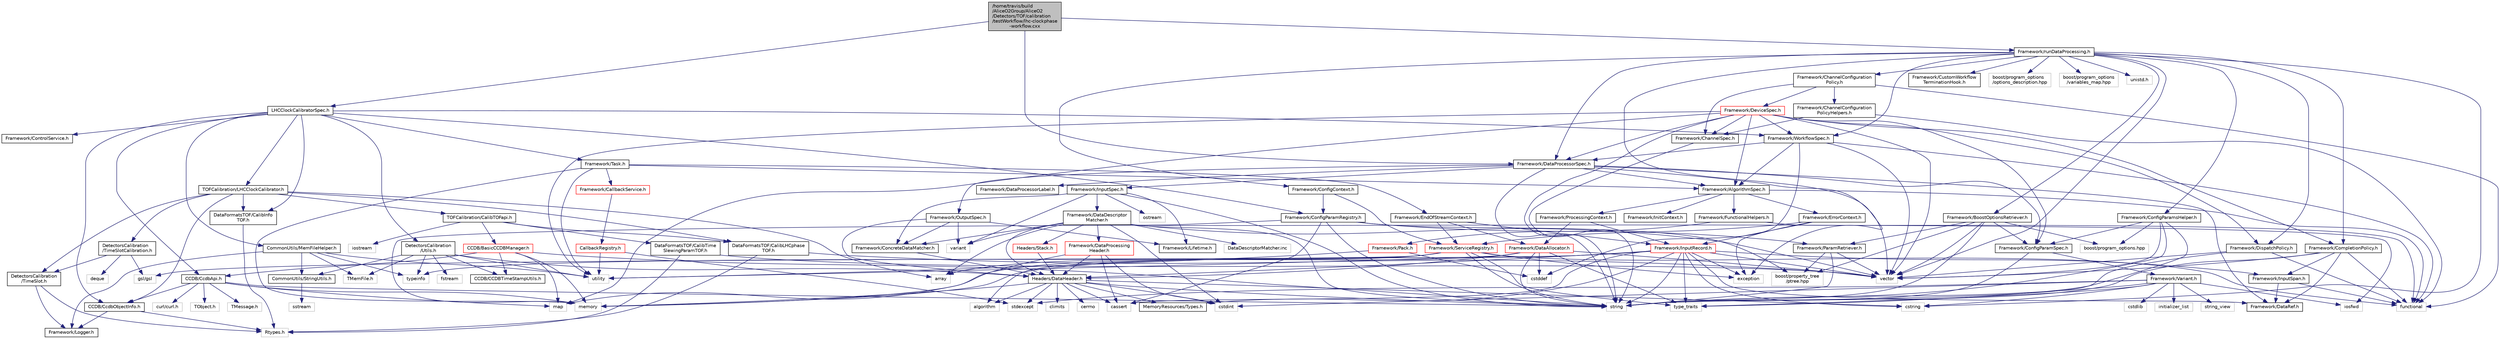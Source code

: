 digraph "/home/travis/build/AliceO2Group/AliceO2/Detectors/TOF/calibration/testWorkflow/lhc-clockphase-workflow.cxx"
{
 // INTERACTIVE_SVG=YES
  bgcolor="transparent";
  edge [fontname="Helvetica",fontsize="10",labelfontname="Helvetica",labelfontsize="10"];
  node [fontname="Helvetica",fontsize="10",shape=record];
  Node0 [label="/home/travis/build\l/AliceO2Group/AliceO2\l/Detectors/TOF/calibration\l/testWorkflow/lhc-clockphase\l-workflow.cxx",height=0.2,width=0.4,color="black", fillcolor="grey75", style="filled", fontcolor="black"];
  Node0 -> Node1 [color="midnightblue",fontsize="10",style="solid",fontname="Helvetica"];
  Node1 [label="Framework/DataProcessorSpec.h",height=0.2,width=0.4,color="black",URL="$d0/df4/DataProcessorSpec_8h.html"];
  Node1 -> Node2 [color="midnightblue",fontsize="10",style="solid",fontname="Helvetica"];
  Node2 [label="Framework/AlgorithmSpec.h",height=0.2,width=0.4,color="black",URL="$d0/d14/AlgorithmSpec_8h.html"];
  Node2 -> Node3 [color="midnightblue",fontsize="10",style="solid",fontname="Helvetica"];
  Node3 [label="Framework/ProcessingContext.h",height=0.2,width=0.4,color="black",URL="$de/d6a/ProcessingContext_8h.html"];
  Node3 -> Node4 [color="midnightblue",fontsize="10",style="solid",fontname="Helvetica"];
  Node4 [label="Framework/InputRecord.h",height=0.2,width=0.4,color="red",URL="$d6/d5c/InputRecord_8h.html"];
  Node4 -> Node5 [color="midnightblue",fontsize="10",style="solid",fontname="Helvetica"];
  Node5 [label="Framework/DataRef.h",height=0.2,width=0.4,color="black",URL="$d5/dfb/DataRef_8h.html"];
  Node4 -> Node81 [color="midnightblue",fontsize="10",style="solid",fontname="Helvetica"];
  Node81 [label="Framework/InputSpan.h",height=0.2,width=0.4,color="black",URL="$da/d0f/InputSpan_8h.html"];
  Node81 -> Node5 [color="midnightblue",fontsize="10",style="solid",fontname="Helvetica"];
  Node81 -> Node79 [color="midnightblue",fontsize="10",style="solid",fontname="Helvetica"];
  Node79 [label="functional",height=0.2,width=0.4,color="grey75"];
  Node4 -> Node17 [color="midnightblue",fontsize="10",style="solid",fontname="Helvetica"];
  Node17 [label="MemoryResources/Types.h",height=0.2,width=0.4,color="black",URL="$d7/df8/Types_8h.html"];
  Node4 -> Node42 [color="midnightblue",fontsize="10",style="solid",fontname="Helvetica"];
  Node42 [label="Headers/DataHeader.h",height=0.2,width=0.4,color="black",URL="$dc/dcd/DataHeader_8h.html"];
  Node42 -> Node43 [color="midnightblue",fontsize="10",style="solid",fontname="Helvetica"];
  Node43 [label="cstdint",height=0.2,width=0.4,color="grey75"];
  Node42 -> Node15 [color="midnightblue",fontsize="10",style="solid",fontname="Helvetica"];
  Node15 [label="memory",height=0.2,width=0.4,color="grey75"];
  Node42 -> Node44 [color="midnightblue",fontsize="10",style="solid",fontname="Helvetica"];
  Node44 [label="cassert",height=0.2,width=0.4,color="grey75"];
  Node42 -> Node45 [color="midnightblue",fontsize="10",style="solid",fontname="Helvetica"];
  Node45 [label="cstring",height=0.2,width=0.4,color="grey75"];
  Node42 -> Node46 [color="midnightblue",fontsize="10",style="solid",fontname="Helvetica"];
  Node46 [label="algorithm",height=0.2,width=0.4,color="grey75"];
  Node42 -> Node47 [color="midnightblue",fontsize="10",style="solid",fontname="Helvetica"];
  Node47 [label="stdexcept",height=0.2,width=0.4,color="grey75"];
  Node42 -> Node48 [color="midnightblue",fontsize="10",style="solid",fontname="Helvetica"];
  Node48 [label="string",height=0.2,width=0.4,color="grey75"];
  Node42 -> Node49 [color="midnightblue",fontsize="10",style="solid",fontname="Helvetica"];
  Node49 [label="climits",height=0.2,width=0.4,color="grey75"];
  Node42 -> Node17 [color="midnightblue",fontsize="10",style="solid",fontname="Helvetica"];
  Node42 -> Node50 [color="midnightblue",fontsize="10",style="solid",fontname="Helvetica"];
  Node50 [label="cerrno",height=0.2,width=0.4,color="grey75"];
  Node4 -> Node25 [color="midnightblue",fontsize="10",style="solid",fontname="Helvetica"];
  Node25 [label="gsl/gsl",height=0.2,width=0.4,color="grey75"];
  Node4 -> Node48 [color="midnightblue",fontsize="10",style="solid",fontname="Helvetica"];
  Node4 -> Node21 [color="midnightblue",fontsize="10",style="solid",fontname="Helvetica"];
  Node21 [label="vector",height=0.2,width=0.4,color="grey75"];
  Node4 -> Node45 [color="midnightblue",fontsize="10",style="solid",fontname="Helvetica"];
  Node4 -> Node44 [color="midnightblue",fontsize="10",style="solid",fontname="Helvetica"];
  Node4 -> Node84 [color="midnightblue",fontsize="10",style="solid",fontname="Helvetica"];
  Node84 [label="exception",height=0.2,width=0.4,color="grey75"];
  Node4 -> Node15 [color="midnightblue",fontsize="10",style="solid",fontname="Helvetica"];
  Node4 -> Node20 [color="midnightblue",fontsize="10",style="solid",fontname="Helvetica"];
  Node20 [label="type_traits",height=0.2,width=0.4,color="grey75"];
  Node3 -> Node85 [color="midnightblue",fontsize="10",style="solid",fontname="Helvetica"];
  Node85 [label="Framework/DataAllocator.h",height=0.2,width=0.4,color="red",URL="$d1/d28/DataAllocator_8h.html"];
  Node85 -> Node42 [color="midnightblue",fontsize="10",style="solid",fontname="Helvetica"];
  Node85 -> Node21 [color="midnightblue",fontsize="10",style="solid",fontname="Helvetica"];
  Node85 -> Node30 [color="midnightblue",fontsize="10",style="solid",fontname="Helvetica"];
  Node30 [label="map",height=0.2,width=0.4,color="grey75"];
  Node85 -> Node48 [color="midnightblue",fontsize="10",style="solid",fontname="Helvetica"];
  Node85 -> Node27 [color="midnightblue",fontsize="10",style="solid",fontname="Helvetica"];
  Node27 [label="utility",height=0.2,width=0.4,color="grey75"];
  Node85 -> Node20 [color="midnightblue",fontsize="10",style="solid",fontname="Helvetica"];
  Node85 -> Node80 [color="midnightblue",fontsize="10",style="solid",fontname="Helvetica"];
  Node80 [label="cstddef",height=0.2,width=0.4,color="grey75"];
  Node2 -> Node132 [color="midnightblue",fontsize="10",style="solid",fontname="Helvetica"];
  Node132 [label="Framework/ErrorContext.h",height=0.2,width=0.4,color="black",URL="$d7/dad/ErrorContext_8h.html"];
  Node132 -> Node4 [color="midnightblue",fontsize="10",style="solid",fontname="Helvetica"];
  Node132 -> Node133 [color="midnightblue",fontsize="10",style="solid",fontname="Helvetica"];
  Node133 [label="Framework/ServiceRegistry.h",height=0.2,width=0.4,color="red",URL="$d8/d17/ServiceRegistry_8h.html"];
  Node133 -> Node46 [color="midnightblue",fontsize="10",style="solid",fontname="Helvetica"];
  Node133 -> Node28 [color="midnightblue",fontsize="10",style="solid",fontname="Helvetica"];
  Node28 [label="array",height=0.2,width=0.4,color="grey75"];
  Node133 -> Node84 [color="midnightblue",fontsize="10",style="solid",fontname="Helvetica"];
  Node133 -> Node79 [color="midnightblue",fontsize="10",style="solid",fontname="Helvetica"];
  Node133 -> Node48 [color="midnightblue",fontsize="10",style="solid",fontname="Helvetica"];
  Node133 -> Node20 [color="midnightblue",fontsize="10",style="solid",fontname="Helvetica"];
  Node133 -> Node87 [color="midnightblue",fontsize="10",style="solid",fontname="Helvetica"];
  Node87 [label="typeinfo",height=0.2,width=0.4,color="grey75"];
  Node132 -> Node84 [color="midnightblue",fontsize="10",style="solid",fontname="Helvetica"];
  Node2 -> Node136 [color="midnightblue",fontsize="10",style="solid",fontname="Helvetica"];
  Node136 [label="Framework/InitContext.h",height=0.2,width=0.4,color="black",URL="$d4/d2b/InitContext_8h.html"];
  Node2 -> Node110 [color="midnightblue",fontsize="10",style="solid",fontname="Helvetica"];
  Node110 [label="Framework/FunctionalHelpers.h",height=0.2,width=0.4,color="black",URL="$de/d9b/FunctionalHelpers_8h.html"];
  Node110 -> Node109 [color="midnightblue",fontsize="10",style="solid",fontname="Helvetica"];
  Node109 [label="Framework/Pack.h",height=0.2,width=0.4,color="red",URL="$dd/dce/Pack_8h.html"];
  Node109 -> Node80 [color="midnightblue",fontsize="10",style="solid",fontname="Helvetica"];
  Node109 -> Node27 [color="midnightblue",fontsize="10",style="solid",fontname="Helvetica"];
  Node110 -> Node79 [color="midnightblue",fontsize="10",style="solid",fontname="Helvetica"];
  Node2 -> Node79 [color="midnightblue",fontsize="10",style="solid",fontname="Helvetica"];
  Node1 -> Node137 [color="midnightblue",fontsize="10",style="solid",fontname="Helvetica"];
  Node137 [label="Framework/ConfigParamSpec.h",height=0.2,width=0.4,color="black",URL="$d0/d1c/ConfigParamSpec_8h.html"];
  Node137 -> Node138 [color="midnightblue",fontsize="10",style="solid",fontname="Helvetica"];
  Node138 [label="Framework/Variant.h",height=0.2,width=0.4,color="black",URL="$de/d56/Variant_8h.html"];
  Node138 -> Node20 [color="midnightblue",fontsize="10",style="solid",fontname="Helvetica"];
  Node138 -> Node45 [color="midnightblue",fontsize="10",style="solid",fontname="Helvetica"];
  Node138 -> Node43 [color="midnightblue",fontsize="10",style="solid",fontname="Helvetica"];
  Node138 -> Node139 [color="midnightblue",fontsize="10",style="solid",fontname="Helvetica"];
  Node139 [label="cstdlib",height=0.2,width=0.4,color="grey75"];
  Node138 -> Node47 [color="midnightblue",fontsize="10",style="solid",fontname="Helvetica"];
  Node138 -> Node70 [color="midnightblue",fontsize="10",style="solid",fontname="Helvetica"];
  Node70 [label="iosfwd",height=0.2,width=0.4,color="grey75"];
  Node138 -> Node140 [color="midnightblue",fontsize="10",style="solid",fontname="Helvetica"];
  Node140 [label="initializer_list",height=0.2,width=0.4,color="grey75"];
  Node138 -> Node141 [color="midnightblue",fontsize="10",style="solid",fontname="Helvetica"];
  Node141 [label="string_view",height=0.2,width=0.4,color="grey75"];
  Node138 -> Node48 [color="midnightblue",fontsize="10",style="solid",fontname="Helvetica"];
  Node137 -> Node48 [color="midnightblue",fontsize="10",style="solid",fontname="Helvetica"];
  Node1 -> Node142 [color="midnightblue",fontsize="10",style="solid",fontname="Helvetica"];
  Node142 [label="Framework/DataProcessorLabel.h",height=0.2,width=0.4,color="black",URL="$d1/df2/DataProcessorLabel_8h.html"];
  Node1 -> Node5 [color="midnightblue",fontsize="10",style="solid",fontname="Helvetica"];
  Node1 -> Node54 [color="midnightblue",fontsize="10",style="solid",fontname="Helvetica"];
  Node54 [label="Framework/InputSpec.h",height=0.2,width=0.4,color="black",URL="$d5/d3f/InputSpec_8h.html"];
  Node54 -> Node51 [color="midnightblue",fontsize="10",style="solid",fontname="Helvetica"];
  Node51 [label="Framework/Lifetime.h",height=0.2,width=0.4,color="black",URL="$dc/dca/Lifetime_8h.html"];
  Node54 -> Node52 [color="midnightblue",fontsize="10",style="solid",fontname="Helvetica"];
  Node52 [label="Framework/ConcreteDataMatcher.h",height=0.2,width=0.4,color="black",URL="$d0/d1b/ConcreteDataMatcher_8h.html"];
  Node52 -> Node42 [color="midnightblue",fontsize="10",style="solid",fontname="Helvetica"];
  Node54 -> Node55 [color="midnightblue",fontsize="10",style="solid",fontname="Helvetica"];
  Node55 [label="Framework/DataDescriptor\lMatcher.h",height=0.2,width=0.4,color="black",URL="$d3/da3/DataDescriptorMatcher_8h.html"];
  Node55 -> Node52 [color="midnightblue",fontsize="10",style="solid",fontname="Helvetica"];
  Node55 -> Node56 [color="midnightblue",fontsize="10",style="solid",fontname="Helvetica"];
  Node56 [label="Framework/DataProcessing\lHeader.h",height=0.2,width=0.4,color="red",URL="$d6/dc9/DataProcessingHeader_8h.html"];
  Node56 -> Node42 [color="midnightblue",fontsize="10",style="solid",fontname="Helvetica"];
  Node56 -> Node43 [color="midnightblue",fontsize="10",style="solid",fontname="Helvetica"];
  Node56 -> Node15 [color="midnightblue",fontsize="10",style="solid",fontname="Helvetica"];
  Node56 -> Node44 [color="midnightblue",fontsize="10",style="solid",fontname="Helvetica"];
  Node55 -> Node42 [color="midnightblue",fontsize="10",style="solid",fontname="Helvetica"];
  Node55 -> Node59 [color="midnightblue",fontsize="10",style="solid",fontname="Helvetica"];
  Node59 [label="Headers/Stack.h",height=0.2,width=0.4,color="red",URL="$d4/d00/Headers_2include_2Headers_2Stack_8h.html"];
  Node59 -> Node42 [color="midnightblue",fontsize="10",style="solid",fontname="Helvetica"];
  Node55 -> Node28 [color="midnightblue",fontsize="10",style="solid",fontname="Helvetica"];
  Node55 -> Node43 [color="midnightblue",fontsize="10",style="solid",fontname="Helvetica"];
  Node55 -> Node70 [color="midnightblue",fontsize="10",style="solid",fontname="Helvetica"];
  Node55 -> Node48 [color="midnightblue",fontsize="10",style="solid",fontname="Helvetica"];
  Node55 -> Node53 [color="midnightblue",fontsize="10",style="solid",fontname="Helvetica"];
  Node53 [label="variant",height=0.2,width=0.4,color="grey75"];
  Node55 -> Node21 [color="midnightblue",fontsize="10",style="solid",fontname="Helvetica"];
  Node55 -> Node71 [color="midnightblue",fontsize="10",style="solid",fontname="Helvetica"];
  Node71 [label="DataDescriptorMatcher.inc",height=0.2,width=0.4,color="grey75"];
  Node54 -> Node48 [color="midnightblue",fontsize="10",style="solid",fontname="Helvetica"];
  Node54 -> Node72 [color="midnightblue",fontsize="10",style="solid",fontname="Helvetica"];
  Node72 [label="ostream",height=0.2,width=0.4,color="grey75"];
  Node54 -> Node53 [color="midnightblue",fontsize="10",style="solid",fontname="Helvetica"];
  Node1 -> Node41 [color="midnightblue",fontsize="10",style="solid",fontname="Helvetica"];
  Node41 [label="Framework/OutputSpec.h",height=0.2,width=0.4,color="black",URL="$db/d2d/OutputSpec_8h.html"];
  Node41 -> Node42 [color="midnightblue",fontsize="10",style="solid",fontname="Helvetica"];
  Node41 -> Node51 [color="midnightblue",fontsize="10",style="solid",fontname="Helvetica"];
  Node41 -> Node52 [color="midnightblue",fontsize="10",style="solid",fontname="Helvetica"];
  Node41 -> Node53 [color="midnightblue",fontsize="10",style="solid",fontname="Helvetica"];
  Node1 -> Node48 [color="midnightblue",fontsize="10",style="solid",fontname="Helvetica"];
  Node1 -> Node21 [color="midnightblue",fontsize="10",style="solid",fontname="Helvetica"];
  Node0 -> Node143 [color="midnightblue",fontsize="10",style="solid",fontname="Helvetica"];
  Node143 [label="LHCClockCalibratorSpec.h",height=0.2,width=0.4,color="black",URL="$d0/d37/LHCClockCalibratorSpec_8h.html",tooltip="Device to calibrate LHC clock phase using TOF data. "];
  Node143 -> Node144 [color="midnightblue",fontsize="10",style="solid",fontname="Helvetica"];
  Node144 [label="TOFCalibration/LHCClockCalibrator.h",height=0.2,width=0.4,color="black",URL="$da/d2b/LHCClockCalibrator_8h.html"];
  Node144 -> Node145 [color="midnightblue",fontsize="10",style="solid",fontname="Helvetica"];
  Node145 [label="DetectorsCalibration\l/TimeSlotCalibration.h",height=0.2,width=0.4,color="black",URL="$dc/df2/TimeSlotCalibration_8h.html"];
  Node145 -> Node146 [color="midnightblue",fontsize="10",style="solid",fontname="Helvetica"];
  Node146 [label="DetectorsCalibration\l/TimeSlot.h",height=0.2,width=0.4,color="black",URL="$dd/d77/TimeSlot_8h.html"];
  Node146 -> Node147 [color="midnightblue",fontsize="10",style="solid",fontname="Helvetica"];
  Node147 [label="Rtypes.h",height=0.2,width=0.4,color="grey75"];
  Node146 -> Node148 [color="midnightblue",fontsize="10",style="solid",fontname="Helvetica"];
  Node148 [label="Framework/Logger.h",height=0.2,width=0.4,color="black",URL="$dd/da4/Logger_8h.html"];
  Node145 -> Node149 [color="midnightblue",fontsize="10",style="solid",fontname="Helvetica"];
  Node149 [label="deque",height=0.2,width=0.4,color="grey75"];
  Node145 -> Node25 [color="midnightblue",fontsize="10",style="solid",fontname="Helvetica"];
  Node144 -> Node146 [color="midnightblue",fontsize="10",style="solid",fontname="Helvetica"];
  Node144 -> Node150 [color="midnightblue",fontsize="10",style="solid",fontname="Helvetica"];
  Node150 [label="DataFormatsTOF/CalibInfo\lTOF.h",height=0.2,width=0.4,color="black",URL="$d6/d9c/CalibInfoTOF_8h.html",tooltip="Class to store the output of the matching to TOF for calibration. "];
  Node150 -> Node147 [color="midnightblue",fontsize="10",style="solid",fontname="Helvetica"];
  Node144 -> Node151 [color="midnightblue",fontsize="10",style="solid",fontname="Helvetica"];
  Node151 [label="TOFCalibration/CalibTOFapi.h",height=0.2,width=0.4,color="black",URL="$d7/d65/CalibTOFapi_8h.html",tooltip="Class to use TOF calibration (decalibration, calibration) "];
  Node151 -> Node152 [color="midnightblue",fontsize="10",style="solid",fontname="Helvetica"];
  Node152 [label="iostream",height=0.2,width=0.4,color="grey75"];
  Node151 -> Node153 [color="midnightblue",fontsize="10",style="solid",fontname="Helvetica"];
  Node153 [label="CCDB/BasicCCDBManager.h",height=0.2,width=0.4,color="red",URL="$d5/df3/BasicCCDBManager_8h.html"];
  Node153 -> Node154 [color="midnightblue",fontsize="10",style="solid",fontname="Helvetica"];
  Node154 [label="CCDB/CcdbApi.h",height=0.2,width=0.4,color="black",URL="$dd/d3e/CcdbApi_8h.html"];
  Node154 -> Node48 [color="midnightblue",fontsize="10",style="solid",fontname="Helvetica"];
  Node154 -> Node15 [color="midnightblue",fontsize="10",style="solid",fontname="Helvetica"];
  Node154 -> Node30 [color="midnightblue",fontsize="10",style="solid",fontname="Helvetica"];
  Node154 -> Node155 [color="midnightblue",fontsize="10",style="solid",fontname="Helvetica"];
  Node155 [label="curl/curl.h",height=0.2,width=0.4,color="grey75"];
  Node154 -> Node156 [color="midnightblue",fontsize="10",style="solid",fontname="Helvetica"];
  Node156 [label="TObject.h",height=0.2,width=0.4,color="grey75"];
  Node154 -> Node10 [color="midnightblue",fontsize="10",style="solid",fontname="Helvetica"];
  Node10 [label="TMessage.h",height=0.2,width=0.4,color="grey75"];
  Node154 -> Node157 [color="midnightblue",fontsize="10",style="solid",fontname="Helvetica"];
  Node157 [label="CCDB/CcdbObjectInfo.h",height=0.2,width=0.4,color="black",URL="$d4/dab/CcdbObjectInfo_8h.html"];
  Node157 -> Node147 [color="midnightblue",fontsize="10",style="solid",fontname="Helvetica"];
  Node157 -> Node148 [color="midnightblue",fontsize="10",style="solid",fontname="Helvetica"];
  Node153 -> Node158 [color="midnightblue",fontsize="10",style="solid",fontname="Helvetica"];
  Node158 [label="CCDB/CCDBTimeStampUtils.h",height=0.2,width=0.4,color="black",URL="$da/d86/CCDBTimeStampUtils_8h.html"];
  Node153 -> Node48 [color="midnightblue",fontsize="10",style="solid",fontname="Helvetica"];
  Node153 -> Node30 [color="midnightblue",fontsize="10",style="solid",fontname="Helvetica"];
  Node153 -> Node15 [color="midnightblue",fontsize="10",style="solid",fontname="Helvetica"];
  Node151 -> Node159 [color="midnightblue",fontsize="10",style="solid",fontname="Helvetica"];
  Node159 [label="DataFormatsTOF/CalibLHCphase\lTOF.h",height=0.2,width=0.4,color="black",URL="$d8/de0/CalibLHCphaseTOF_8h.html",tooltip="Class to store the output of the matching to TOF for calibration. "];
  Node159 -> Node21 [color="midnightblue",fontsize="10",style="solid",fontname="Helvetica"];
  Node159 -> Node147 [color="midnightblue",fontsize="10",style="solid",fontname="Helvetica"];
  Node151 -> Node160 [color="midnightblue",fontsize="10",style="solid",fontname="Helvetica"];
  Node160 [label="DataFormatsTOF/CalibTime\lSlewingParamTOF.h",height=0.2,width=0.4,color="black",URL="$d3/d81/CalibTimeSlewingParamTOF_8h.html",tooltip="Class to store the output of the matching to TOF for calibration. "];
  Node160 -> Node21 [color="midnightblue",fontsize="10",style="solid",fontname="Helvetica"];
  Node160 -> Node147 [color="midnightblue",fontsize="10",style="solid",fontname="Helvetica"];
  Node144 -> Node159 [color="midnightblue",fontsize="10",style="solid",fontname="Helvetica"];
  Node144 -> Node157 [color="midnightblue",fontsize="10",style="solid",fontname="Helvetica"];
  Node144 -> Node28 [color="midnightblue",fontsize="10",style="solid",fontname="Helvetica"];
  Node143 -> Node161 [color="midnightblue",fontsize="10",style="solid",fontname="Helvetica"];
  Node161 [label="DetectorsCalibration\l/Utils.h",height=0.2,width=0.4,color="black",URL="$d3/de0/Detectors_2Calibration_2include_2DetectorsCalibration_2Utils_8h.html"];
  Node161 -> Node87 [color="midnightblue",fontsize="10",style="solid",fontname="Helvetica"];
  Node161 -> Node27 [color="midnightblue",fontsize="10",style="solid",fontname="Helvetica"];
  Node161 -> Node162 [color="midnightblue",fontsize="10",style="solid",fontname="Helvetica"];
  Node162 [label="fstream",height=0.2,width=0.4,color="grey75"];
  Node161 -> Node163 [color="midnightblue",fontsize="10",style="solid",fontname="Helvetica"];
  Node163 [label="TMemFile.h",height=0.2,width=0.4,color="grey75"];
  Node161 -> Node42 [color="midnightblue",fontsize="10",style="solid",fontname="Helvetica"];
  Node161 -> Node164 [color="midnightblue",fontsize="10",style="solid",fontname="Helvetica"];
  Node164 [label="CommonUtils/StringUtils.h",height=0.2,width=0.4,color="black",URL="$d4/d8f/StringUtils_8h.html"];
  Node164 -> Node76 [color="midnightblue",fontsize="10",style="solid",fontname="Helvetica"];
  Node76 [label="sstream",height=0.2,width=0.4,color="grey75"];
  Node161 -> Node158 [color="midnightblue",fontsize="10",style="solid",fontname="Helvetica"];
  Node143 -> Node150 [color="midnightblue",fontsize="10",style="solid",fontname="Helvetica"];
  Node143 -> Node165 [color="midnightblue",fontsize="10",style="solid",fontname="Helvetica"];
  Node165 [label="CommonUtils/MemFileHelper.h",height=0.2,width=0.4,color="black",URL="$da/db7/MemFileHelper_8h.html"];
  Node165 -> Node87 [color="midnightblue",fontsize="10",style="solid",fontname="Helvetica"];
  Node165 -> Node27 [color="midnightblue",fontsize="10",style="solid",fontname="Helvetica"];
  Node165 -> Node163 [color="midnightblue",fontsize="10",style="solid",fontname="Helvetica"];
  Node165 -> Node148 [color="midnightblue",fontsize="10",style="solid",fontname="Helvetica"];
  Node165 -> Node164 [color="midnightblue",fontsize="10",style="solid",fontname="Helvetica"];
  Node143 -> Node166 [color="midnightblue",fontsize="10",style="solid",fontname="Helvetica"];
  Node166 [label="Framework/Task.h",height=0.2,width=0.4,color="black",URL="$df/d4f/Task_8h.html"];
  Node166 -> Node2 [color="midnightblue",fontsize="10",style="solid",fontname="Helvetica"];
  Node166 -> Node167 [color="midnightblue",fontsize="10",style="solid",fontname="Helvetica"];
  Node167 [label="Framework/CallbackService.h",height=0.2,width=0.4,color="red",URL="$d9/d7f/CallbackService_8h.html"];
  Node167 -> Node168 [color="midnightblue",fontsize="10",style="solid",fontname="Helvetica"];
  Node168 [label="CallbackRegistry.h",height=0.2,width=0.4,color="red",URL="$d7/d3e/CallbackRegistry_8h.html",tooltip="A generic registry for callbacks. "];
  Node168 -> Node47 [color="midnightblue",fontsize="10",style="solid",fontname="Helvetica"];
  Node168 -> Node27 [color="midnightblue",fontsize="10",style="solid",fontname="Helvetica"];
  Node166 -> Node169 [color="midnightblue",fontsize="10",style="solid",fontname="Helvetica"];
  Node169 [label="Framework/EndOfStreamContext.h",height=0.2,width=0.4,color="black",URL="$d0/d77/EndOfStreamContext_8h.html"];
  Node169 -> Node4 [color="midnightblue",fontsize="10",style="solid",fontname="Helvetica"];
  Node169 -> Node133 [color="midnightblue",fontsize="10",style="solid",fontname="Helvetica"];
  Node169 -> Node85 [color="midnightblue",fontsize="10",style="solid",fontname="Helvetica"];
  Node166 -> Node27 [color="midnightblue",fontsize="10",style="solid",fontname="Helvetica"];
  Node166 -> Node15 [color="midnightblue",fontsize="10",style="solid",fontname="Helvetica"];
  Node143 -> Node170 [color="midnightblue",fontsize="10",style="solid",fontname="Helvetica"];
  Node170 [label="Framework/ConfigParamRegistry.h",height=0.2,width=0.4,color="black",URL="$de/dc6/ConfigParamRegistry_8h.html"];
  Node170 -> Node171 [color="midnightblue",fontsize="10",style="solid",fontname="Helvetica"];
  Node171 [label="Framework/ParamRetriever.h",height=0.2,width=0.4,color="black",URL="$df/d72/ParamRetriever_8h.html"];
  Node171 -> Node172 [color="midnightblue",fontsize="10",style="solid",fontname="Helvetica"];
  Node172 [label="boost/property_tree\l/ptree.hpp",height=0.2,width=0.4,color="grey75"];
  Node171 -> Node48 [color="midnightblue",fontsize="10",style="solid",fontname="Helvetica"];
  Node171 -> Node21 [color="midnightblue",fontsize="10",style="solid",fontname="Helvetica"];
  Node170 -> Node172 [color="midnightblue",fontsize="10",style="solid",fontname="Helvetica"];
  Node170 -> Node15 [color="midnightblue",fontsize="10",style="solid",fontname="Helvetica"];
  Node170 -> Node48 [color="midnightblue",fontsize="10",style="solid",fontname="Helvetica"];
  Node170 -> Node44 [color="midnightblue",fontsize="10",style="solid",fontname="Helvetica"];
  Node143 -> Node173 [color="midnightblue",fontsize="10",style="solid",fontname="Helvetica"];
  Node173 [label="Framework/ControlService.h",height=0.2,width=0.4,color="black",URL="$d2/d43/ControlService_8h.html"];
  Node143 -> Node174 [color="midnightblue",fontsize="10",style="solid",fontname="Helvetica"];
  Node174 [label="Framework/WorkflowSpec.h",height=0.2,width=0.4,color="black",URL="$df/da1/WorkflowSpec_8h.html"];
  Node174 -> Node1 [color="midnightblue",fontsize="10",style="solid",fontname="Helvetica"];
  Node174 -> Node2 [color="midnightblue",fontsize="10",style="solid",fontname="Helvetica"];
  Node174 -> Node21 [color="midnightblue",fontsize="10",style="solid",fontname="Helvetica"];
  Node174 -> Node79 [color="midnightblue",fontsize="10",style="solid",fontname="Helvetica"];
  Node174 -> Node80 [color="midnightblue",fontsize="10",style="solid",fontname="Helvetica"];
  Node143 -> Node154 [color="midnightblue",fontsize="10",style="solid",fontname="Helvetica"];
  Node143 -> Node157 [color="midnightblue",fontsize="10",style="solid",fontname="Helvetica"];
  Node0 -> Node175 [color="midnightblue",fontsize="10",style="solid",fontname="Helvetica"];
  Node175 [label="Framework/runDataProcessing.h",height=0.2,width=0.4,color="black",URL="$db/dd0/runDataProcessing_8h.html"];
  Node175 -> Node176 [color="midnightblue",fontsize="10",style="solid",fontname="Helvetica"];
  Node176 [label="Framework/ChannelConfiguration\lPolicy.h",height=0.2,width=0.4,color="black",URL="$dd/d0f/ChannelConfigurationPolicy_8h.html"];
  Node176 -> Node177 [color="midnightblue",fontsize="10",style="solid",fontname="Helvetica"];
  Node177 [label="Framework/ChannelConfiguration\lPolicyHelpers.h",height=0.2,width=0.4,color="black",URL="$d6/d05/ChannelConfigurationPolicyHelpers_8h.html"];
  Node177 -> Node178 [color="midnightblue",fontsize="10",style="solid",fontname="Helvetica"];
  Node178 [label="Framework/ChannelSpec.h",height=0.2,width=0.4,color="black",URL="$d6/d72/ChannelSpec_8h.html"];
  Node178 -> Node48 [color="midnightblue",fontsize="10",style="solid",fontname="Helvetica"];
  Node177 -> Node79 [color="midnightblue",fontsize="10",style="solid",fontname="Helvetica"];
  Node176 -> Node178 [color="midnightblue",fontsize="10",style="solid",fontname="Helvetica"];
  Node176 -> Node179 [color="midnightblue",fontsize="10",style="solid",fontname="Helvetica"];
  Node179 [label="Framework/DeviceSpec.h",height=0.2,width=0.4,color="red",URL="$df/de8/DeviceSpec_8h.html"];
  Node179 -> Node174 [color="midnightblue",fontsize="10",style="solid",fontname="Helvetica"];
  Node179 -> Node1 [color="midnightblue",fontsize="10",style="solid",fontname="Helvetica"];
  Node179 -> Node178 [color="midnightblue",fontsize="10",style="solid",fontname="Helvetica"];
  Node179 -> Node2 [color="midnightblue",fontsize="10",style="solid",fontname="Helvetica"];
  Node179 -> Node137 [color="midnightblue",fontsize="10",style="solid",fontname="Helvetica"];
  Node179 -> Node185 [color="midnightblue",fontsize="10",style="solid",fontname="Helvetica"];
  Node185 [label="Framework/CompletionPolicy.h",height=0.2,width=0.4,color="black",URL="$df/dd6/CompletionPolicy_8h.html"];
  Node185 -> Node5 [color="midnightblue",fontsize="10",style="solid",fontname="Helvetica"];
  Node185 -> Node81 [color="midnightblue",fontsize="10",style="solid",fontname="Helvetica"];
  Node185 -> Node79 [color="midnightblue",fontsize="10",style="solid",fontname="Helvetica"];
  Node185 -> Node48 [color="midnightblue",fontsize="10",style="solid",fontname="Helvetica"];
  Node185 -> Node21 [color="midnightblue",fontsize="10",style="solid",fontname="Helvetica"];
  Node179 -> Node91 [color="midnightblue",fontsize="10",style="solid",fontname="Helvetica"];
  Node91 [label="Framework/DispatchPolicy.h",height=0.2,width=0.4,color="black",URL="$da/de6/DispatchPolicy_8h.html"];
  Node91 -> Node79 [color="midnightblue",fontsize="10",style="solid",fontname="Helvetica"];
  Node91 -> Node48 [color="midnightblue",fontsize="10",style="solid",fontname="Helvetica"];
  Node91 -> Node21 [color="midnightblue",fontsize="10",style="solid",fontname="Helvetica"];
  Node179 -> Node21 [color="midnightblue",fontsize="10",style="solid",fontname="Helvetica"];
  Node179 -> Node48 [color="midnightblue",fontsize="10",style="solid",fontname="Helvetica"];
  Node179 -> Node30 [color="midnightblue",fontsize="10",style="solid",fontname="Helvetica"];
  Node179 -> Node27 [color="midnightblue",fontsize="10",style="solid",fontname="Helvetica"];
  Node176 -> Node79 [color="midnightblue",fontsize="10",style="solid",fontname="Helvetica"];
  Node175 -> Node185 [color="midnightblue",fontsize="10",style="solid",fontname="Helvetica"];
  Node175 -> Node91 [color="midnightblue",fontsize="10",style="solid",fontname="Helvetica"];
  Node175 -> Node186 [color="midnightblue",fontsize="10",style="solid",fontname="Helvetica"];
  Node186 [label="Framework/ConfigParamsHelper.h",height=0.2,width=0.4,color="black",URL="$dd/d2b/ConfigParamsHelper_8h.html"];
  Node186 -> Node137 [color="midnightblue",fontsize="10",style="solid",fontname="Helvetica"];
  Node186 -> Node187 [color="midnightblue",fontsize="10",style="solid",fontname="Helvetica"];
  Node187 [label="boost/program_options.hpp",height=0.2,width=0.4,color="grey75"];
  Node186 -> Node48 [color="midnightblue",fontsize="10",style="solid",fontname="Helvetica"];
  Node186 -> Node21 [color="midnightblue",fontsize="10",style="solid",fontname="Helvetica"];
  Node186 -> Node20 [color="midnightblue",fontsize="10",style="solid",fontname="Helvetica"];
  Node175 -> Node1 [color="midnightblue",fontsize="10",style="solid",fontname="Helvetica"];
  Node175 -> Node174 [color="midnightblue",fontsize="10",style="solid",fontname="Helvetica"];
  Node175 -> Node188 [color="midnightblue",fontsize="10",style="solid",fontname="Helvetica"];
  Node188 [label="Framework/ConfigContext.h",height=0.2,width=0.4,color="black",URL="$d7/d2e/ConfigContext_8h.html"];
  Node188 -> Node170 [color="midnightblue",fontsize="10",style="solid",fontname="Helvetica"];
  Node188 -> Node133 [color="midnightblue",fontsize="10",style="solid",fontname="Helvetica"];
  Node175 -> Node189 [color="midnightblue",fontsize="10",style="solid",fontname="Helvetica"];
  Node189 [label="Framework/BoostOptionsRetriever.h",height=0.2,width=0.4,color="black",URL="$d3/d7e/BoostOptionsRetriever_8h.html"];
  Node189 -> Node137 [color="midnightblue",fontsize="10",style="solid",fontname="Helvetica"];
  Node189 -> Node171 [color="midnightblue",fontsize="10",style="solid",fontname="Helvetica"];
  Node189 -> Node187 [color="midnightblue",fontsize="10",style="solid",fontname="Helvetica"];
  Node189 -> Node172 [color="midnightblue",fontsize="10",style="solid",fontname="Helvetica"];
  Node189 -> Node48 [color="midnightblue",fontsize="10",style="solid",fontname="Helvetica"];
  Node189 -> Node21 [color="midnightblue",fontsize="10",style="solid",fontname="Helvetica"];
  Node175 -> Node190 [color="midnightblue",fontsize="10",style="solid",fontname="Helvetica"];
  Node190 [label="Framework/CustomWorkflow\lTerminationHook.h",height=0.2,width=0.4,color="black",URL="$da/def/CustomWorkflowTerminationHook_8h.html"];
  Node175 -> Node191 [color="midnightblue",fontsize="10",style="solid",fontname="Helvetica"];
  Node191 [label="boost/program_options\l/options_description.hpp",height=0.2,width=0.4,color="grey75"];
  Node175 -> Node192 [color="midnightblue",fontsize="10",style="solid",fontname="Helvetica"];
  Node192 [label="boost/program_options\l/variables_map.hpp",height=0.2,width=0.4,color="grey75"];
  Node175 -> Node193 [color="midnightblue",fontsize="10",style="solid",fontname="Helvetica"];
  Node193 [label="unistd.h",height=0.2,width=0.4,color="grey75"];
  Node175 -> Node21 [color="midnightblue",fontsize="10",style="solid",fontname="Helvetica"];
  Node175 -> Node45 [color="midnightblue",fontsize="10",style="solid",fontname="Helvetica"];
  Node175 -> Node84 [color="midnightblue",fontsize="10",style="solid",fontname="Helvetica"];
}
